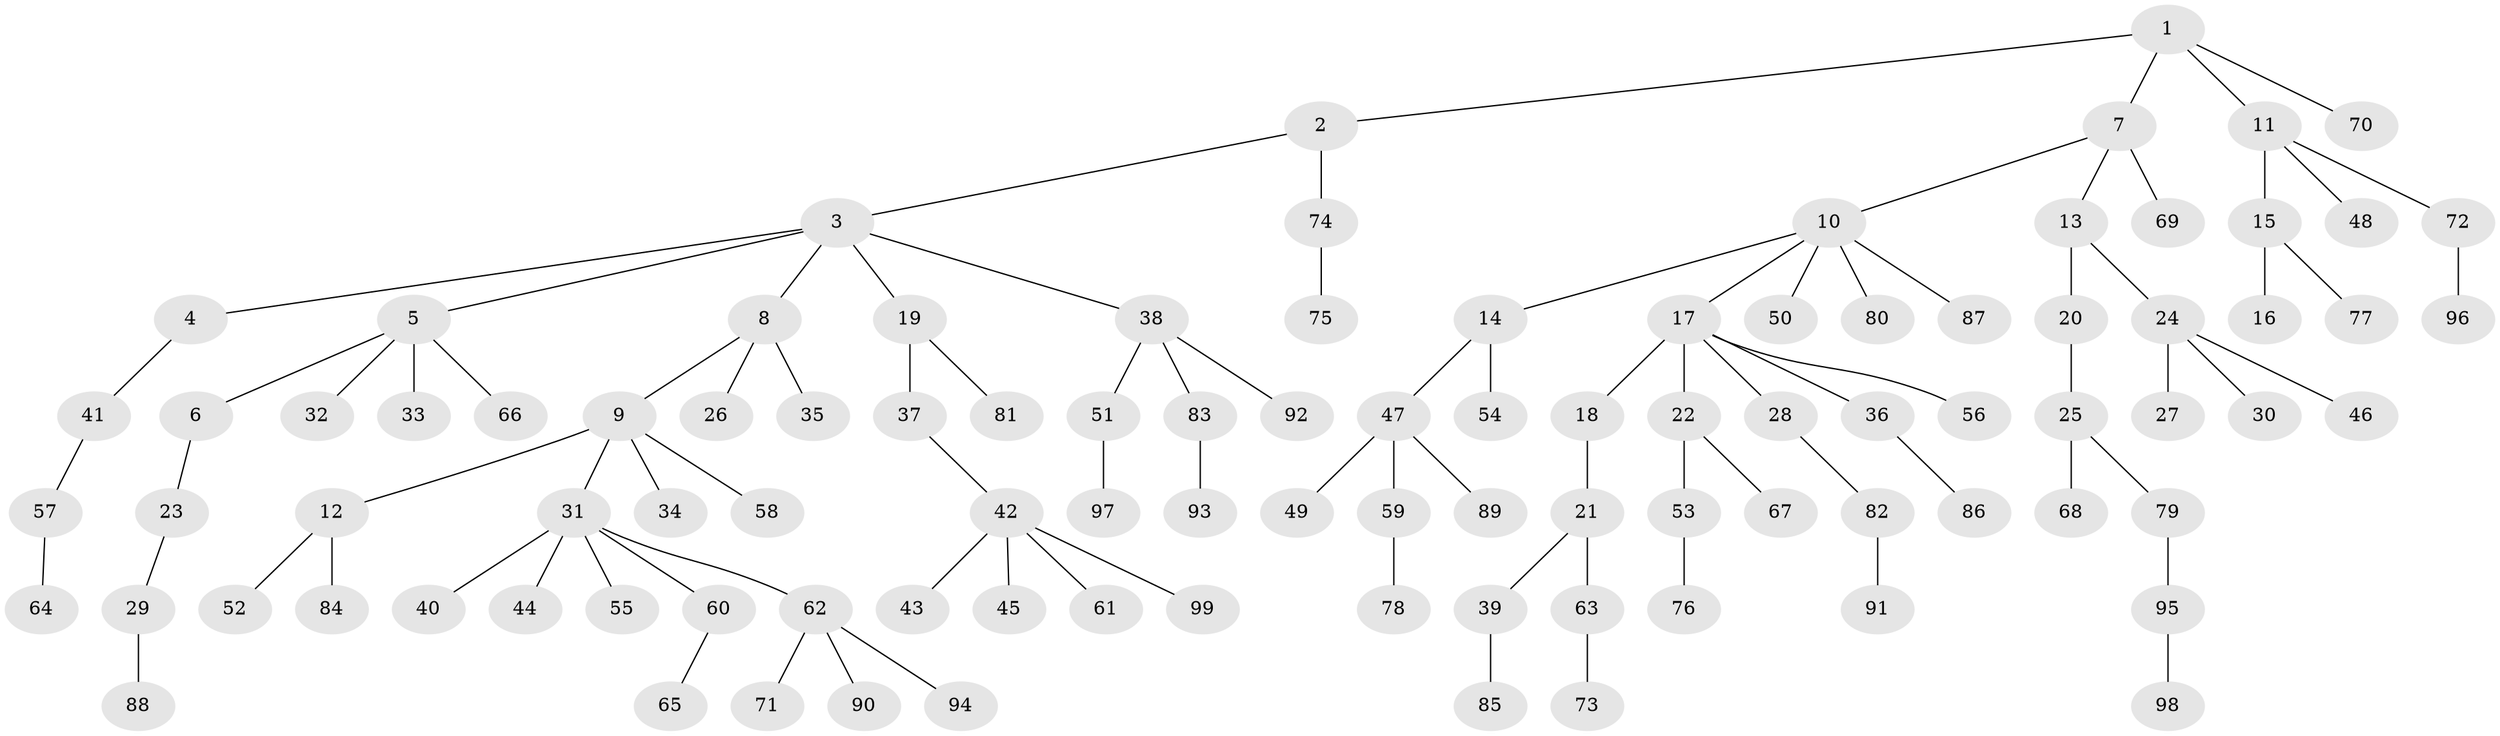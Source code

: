// coarse degree distribution, {3: 0.15, 6: 0.016666666666666666, 2: 0.25, 4: 0.06666666666666667, 5: 0.03333333333333333, 1: 0.48333333333333334}
// Generated by graph-tools (version 1.1) at 2025/51/03/04/25 22:51:40]
// undirected, 99 vertices, 98 edges
graph export_dot {
  node [color=gray90,style=filled];
  1;
  2;
  3;
  4;
  5;
  6;
  7;
  8;
  9;
  10;
  11;
  12;
  13;
  14;
  15;
  16;
  17;
  18;
  19;
  20;
  21;
  22;
  23;
  24;
  25;
  26;
  27;
  28;
  29;
  30;
  31;
  32;
  33;
  34;
  35;
  36;
  37;
  38;
  39;
  40;
  41;
  42;
  43;
  44;
  45;
  46;
  47;
  48;
  49;
  50;
  51;
  52;
  53;
  54;
  55;
  56;
  57;
  58;
  59;
  60;
  61;
  62;
  63;
  64;
  65;
  66;
  67;
  68;
  69;
  70;
  71;
  72;
  73;
  74;
  75;
  76;
  77;
  78;
  79;
  80;
  81;
  82;
  83;
  84;
  85;
  86;
  87;
  88;
  89;
  90;
  91;
  92;
  93;
  94;
  95;
  96;
  97;
  98;
  99;
  1 -- 2;
  1 -- 7;
  1 -- 11;
  1 -- 70;
  2 -- 3;
  2 -- 74;
  3 -- 4;
  3 -- 5;
  3 -- 8;
  3 -- 19;
  3 -- 38;
  4 -- 41;
  5 -- 6;
  5 -- 32;
  5 -- 33;
  5 -- 66;
  6 -- 23;
  7 -- 10;
  7 -- 13;
  7 -- 69;
  8 -- 9;
  8 -- 26;
  8 -- 35;
  9 -- 12;
  9 -- 31;
  9 -- 34;
  9 -- 58;
  10 -- 14;
  10 -- 17;
  10 -- 50;
  10 -- 80;
  10 -- 87;
  11 -- 15;
  11 -- 48;
  11 -- 72;
  12 -- 52;
  12 -- 84;
  13 -- 20;
  13 -- 24;
  14 -- 47;
  14 -- 54;
  15 -- 16;
  15 -- 77;
  17 -- 18;
  17 -- 22;
  17 -- 28;
  17 -- 36;
  17 -- 56;
  18 -- 21;
  19 -- 37;
  19 -- 81;
  20 -- 25;
  21 -- 39;
  21 -- 63;
  22 -- 53;
  22 -- 67;
  23 -- 29;
  24 -- 27;
  24 -- 30;
  24 -- 46;
  25 -- 68;
  25 -- 79;
  28 -- 82;
  29 -- 88;
  31 -- 40;
  31 -- 44;
  31 -- 55;
  31 -- 60;
  31 -- 62;
  36 -- 86;
  37 -- 42;
  38 -- 51;
  38 -- 83;
  38 -- 92;
  39 -- 85;
  41 -- 57;
  42 -- 43;
  42 -- 45;
  42 -- 61;
  42 -- 99;
  47 -- 49;
  47 -- 59;
  47 -- 89;
  51 -- 97;
  53 -- 76;
  57 -- 64;
  59 -- 78;
  60 -- 65;
  62 -- 71;
  62 -- 90;
  62 -- 94;
  63 -- 73;
  72 -- 96;
  74 -- 75;
  79 -- 95;
  82 -- 91;
  83 -- 93;
  95 -- 98;
}
